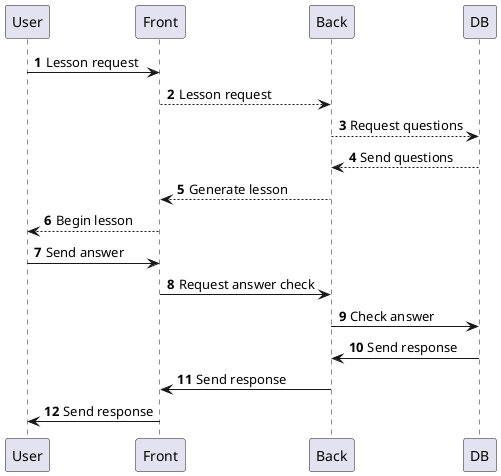 @startuml
'https://plantuml.com/sequence-diagram

autonumber

User -> Front:  Lesson request
Front --> Back: Lesson request
Back-->DB: Request questions
DB-->Back: Send questions
Back-->Front: Generate lesson
Front-->User: Begin lesson

User->Front: Send answer
Front->Back: Request answer check
Back->DB: Check answer
DB->Back: Send response
Back->Front: Send response
Front->User: Send response

@enduml